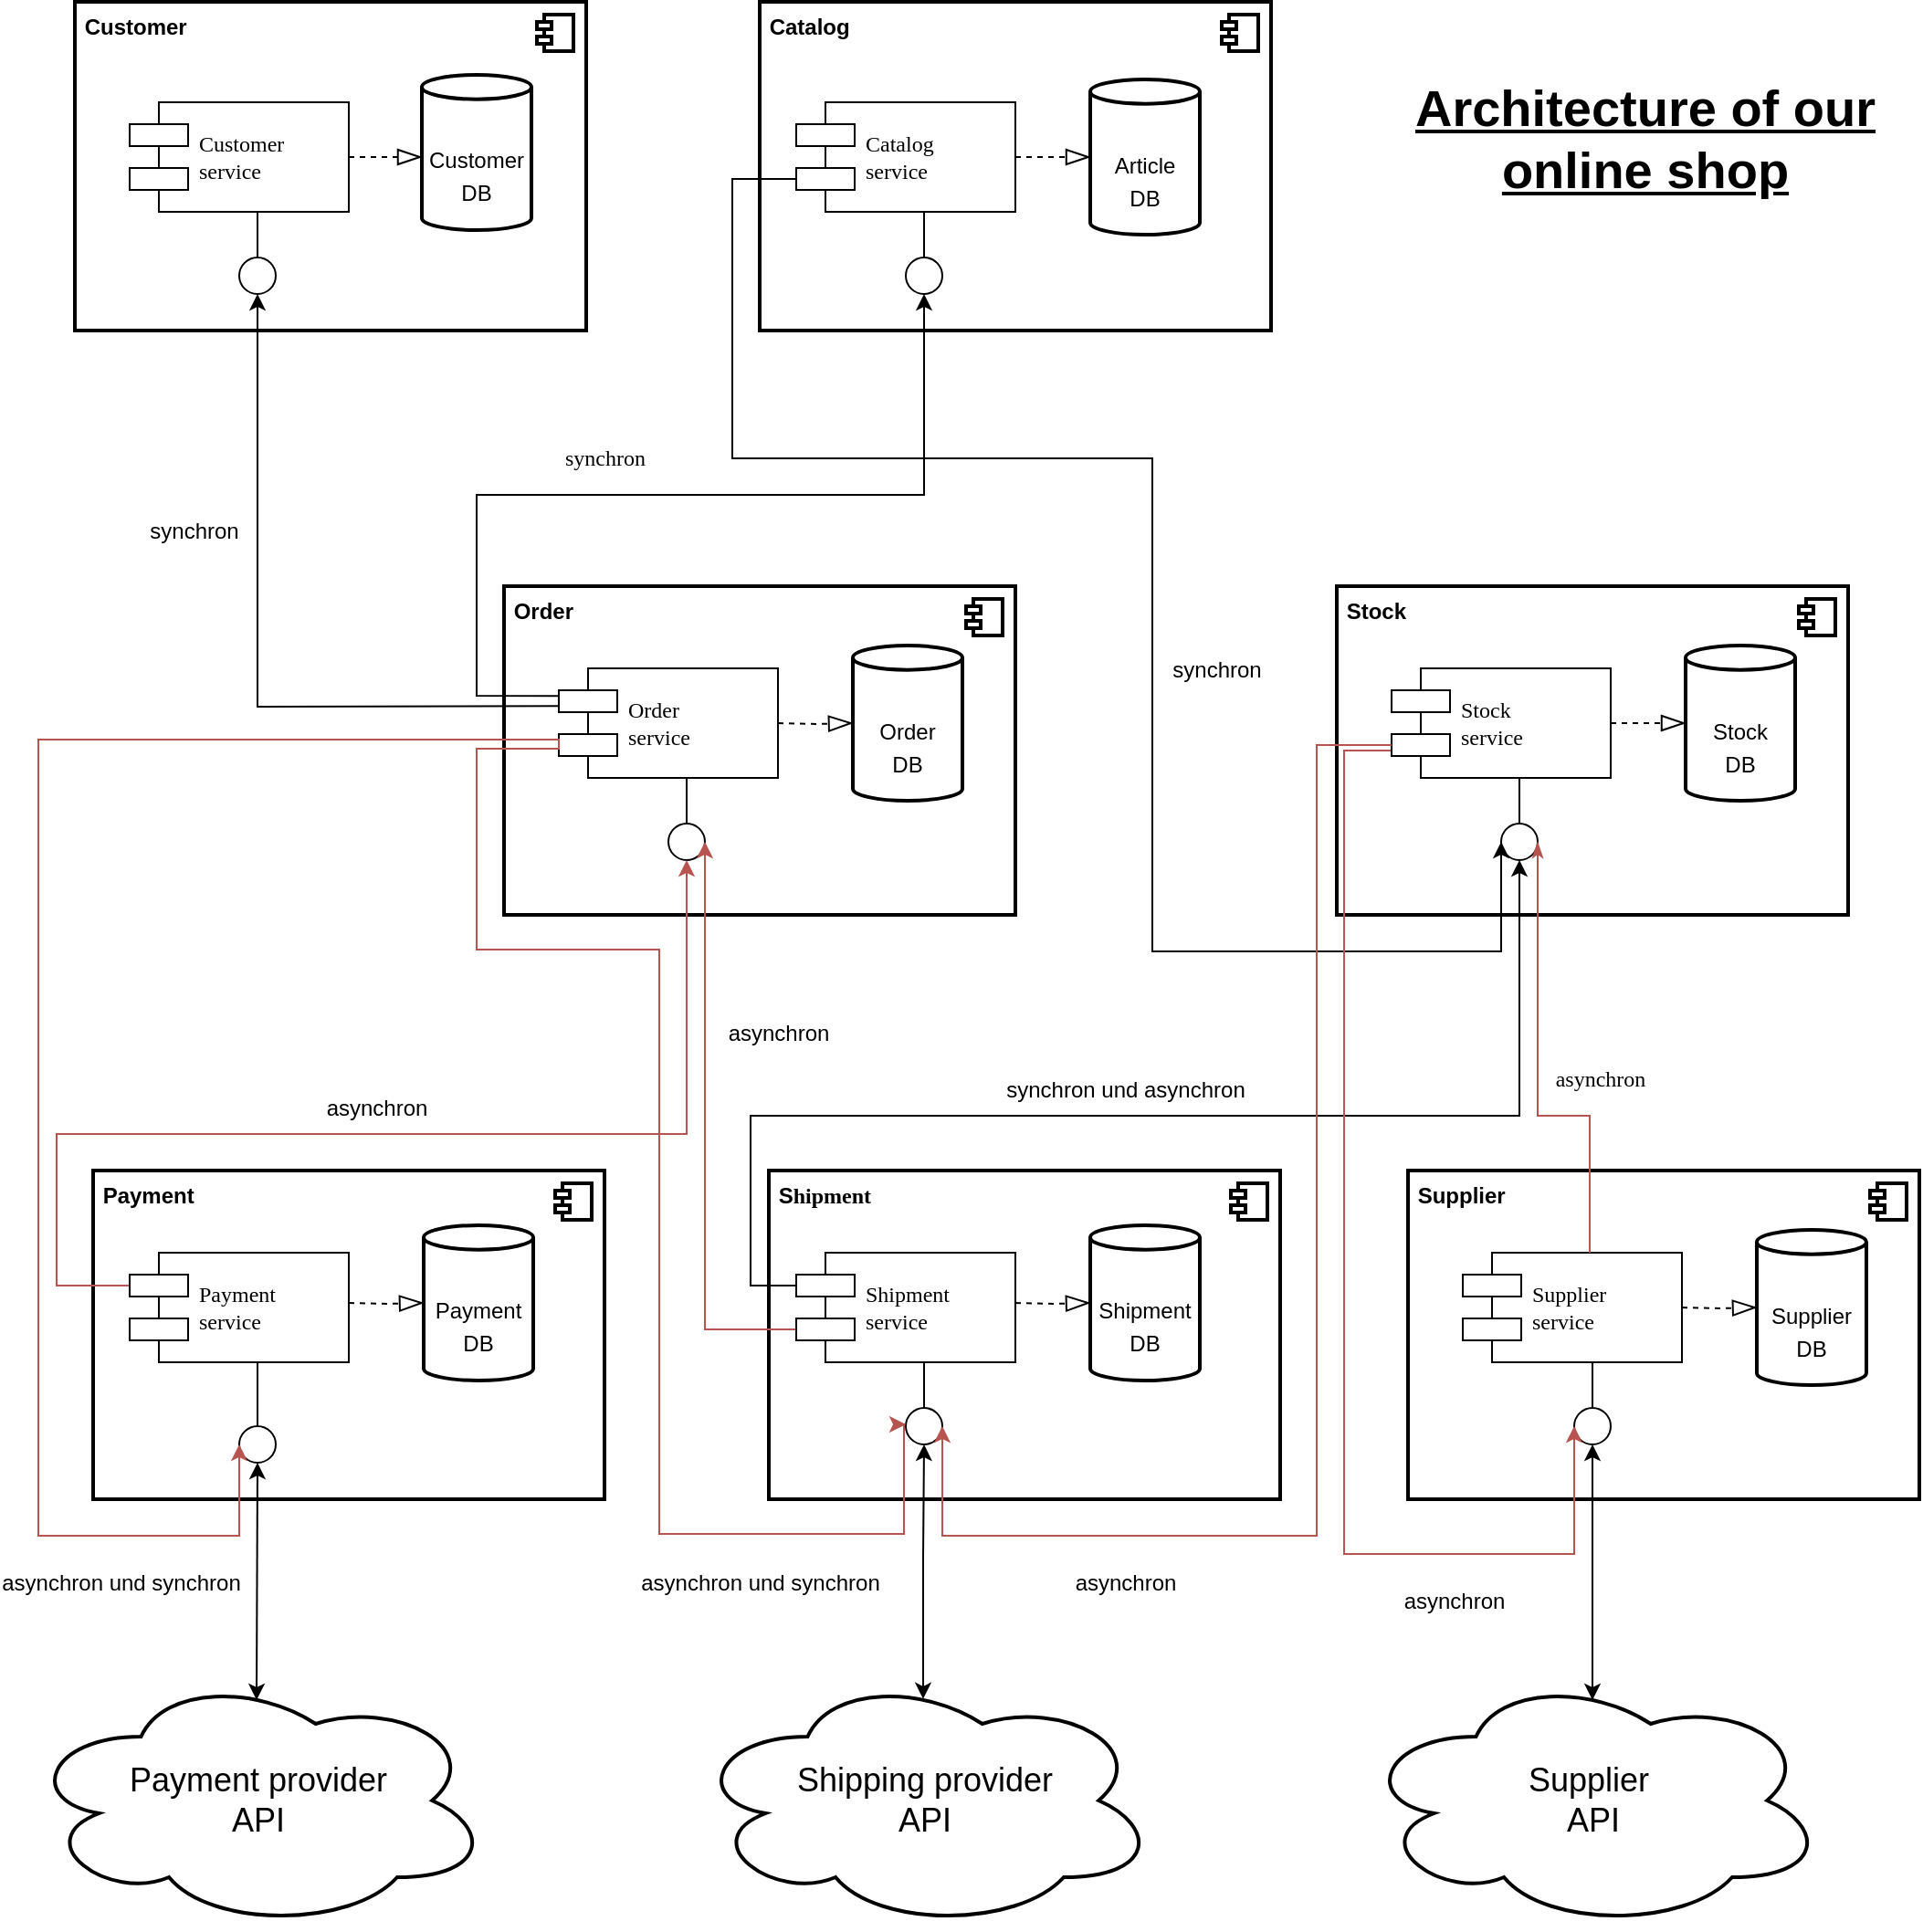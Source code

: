 <mxfile version="16.4.5" type="device"><diagram name="Page-1" id="5f0bae14-7c28-e335-631c-24af17079c00"><mxGraphModel dx="1778" dy="940" grid="1" gridSize="10" guides="1" tooltips="1" connect="1" arrows="1" fold="1" page="1" pageScale="1" pageWidth="1100" pageHeight="850" background="#ffffff" math="0" shadow="0"><root><mxCell id="0"/><mxCell id="1" parent="0"/><mxCell id="HoG-8Fl-7E75nlU3Kctn-53" value="&lt;b&gt;&amp;nbsp;Payment&lt;br&gt;&lt;/b&gt;" style="html=1;dropTarget=0;fontColor=default;strokeWidth=2;horizontal=1;verticalAlign=top;align=left;" parent="1" vertex="1"><mxGeometry x="65" y="700" width="280" height="180" as="geometry"/></mxCell><mxCell id="HoG-8Fl-7E75nlU3Kctn-54" value="" style="shape=module;jettyWidth=8;jettyHeight=4;fontColor=default;strokeWidth=2;" parent="HoG-8Fl-7E75nlU3Kctn-53" vertex="1"><mxGeometry x="1" width="20" height="20" relative="1" as="geometry"><mxPoint x="-27" y="7" as="offset"/></mxGeometry></mxCell><mxCell id="HoG-8Fl-7E75nlU3Kctn-47" value="&lt;b&gt;&amp;nbsp;S&lt;span style=&quot;font-family: &amp;#34;verdana&amp;#34;&quot;&gt;hipment&lt;/span&gt;&lt;br&gt;&lt;/b&gt;" style="html=1;dropTarget=0;fontColor=default;strokeWidth=2;horizontal=1;verticalAlign=top;align=left;" parent="1" vertex="1"><mxGeometry x="435" y="700" width="280" height="180" as="geometry"/></mxCell><mxCell id="HoG-8Fl-7E75nlU3Kctn-48" value="" style="shape=module;jettyWidth=8;jettyHeight=4;fontColor=default;strokeWidth=2;" parent="HoG-8Fl-7E75nlU3Kctn-47" vertex="1"><mxGeometry x="1" width="20" height="20" relative="1" as="geometry"><mxPoint x="-27" y="7" as="offset"/></mxGeometry></mxCell><mxCell id="HoG-8Fl-7E75nlU3Kctn-41" value="&lt;b&gt;&amp;nbsp;Supplier&lt;br&gt;&lt;/b&gt;" style="html=1;dropTarget=0;fontColor=default;strokeWidth=2;horizontal=1;verticalAlign=top;align=left;" parent="1" vertex="1"><mxGeometry x="785" y="700" width="280" height="180" as="geometry"/></mxCell><mxCell id="HoG-8Fl-7E75nlU3Kctn-42" value="" style="shape=module;jettyWidth=8;jettyHeight=4;fontColor=default;strokeWidth=2;" parent="HoG-8Fl-7E75nlU3Kctn-41" vertex="1"><mxGeometry x="1" width="20" height="20" relative="1" as="geometry"><mxPoint x="-27" y="7" as="offset"/></mxGeometry></mxCell><mxCell id="HoG-8Fl-7E75nlU3Kctn-37" value="&lt;b&gt;&amp;nbsp;Order&lt;br&gt;&lt;/b&gt;" style="html=1;dropTarget=0;fontColor=default;strokeWidth=2;horizontal=1;verticalAlign=top;align=left;" parent="1" vertex="1"><mxGeometry x="290" y="380" width="280" height="180" as="geometry"/></mxCell><mxCell id="HoG-8Fl-7E75nlU3Kctn-38" value="" style="shape=module;jettyWidth=8;jettyHeight=4;fontColor=default;strokeWidth=2;" parent="HoG-8Fl-7E75nlU3Kctn-37" vertex="1"><mxGeometry x="1" width="20" height="20" relative="1" as="geometry"><mxPoint x="-27" y="7" as="offset"/></mxGeometry></mxCell><mxCell id="HoG-8Fl-7E75nlU3Kctn-29" value="&lt;b&gt;&amp;nbsp;Stock&lt;br&gt;&lt;br&gt;&lt;/b&gt;" style="html=1;dropTarget=0;fontColor=default;strokeWidth=2;horizontal=1;verticalAlign=top;align=left;" parent="1" vertex="1"><mxGeometry x="746" y="380" width="280" height="180" as="geometry"/></mxCell><mxCell id="HoG-8Fl-7E75nlU3Kctn-30" value="" style="shape=module;jettyWidth=8;jettyHeight=4;fontColor=default;strokeWidth=2;" parent="HoG-8Fl-7E75nlU3Kctn-29" vertex="1"><mxGeometry x="1" width="20" height="20" relative="1" as="geometry"><mxPoint x="-27" y="7" as="offset"/></mxGeometry></mxCell><mxCell id="HoG-8Fl-7E75nlU3Kctn-25" value="&lt;b&gt;&amp;nbsp;Catalog&lt;br&gt;&lt;br&gt;&lt;/b&gt;" style="html=1;dropTarget=0;fontColor=default;strokeWidth=2;horizontal=1;verticalAlign=top;align=left;" parent="1" vertex="1"><mxGeometry x="430" y="60" width="280" height="180" as="geometry"/></mxCell><mxCell id="HoG-8Fl-7E75nlU3Kctn-26" value="" style="shape=module;jettyWidth=8;jettyHeight=4;fontColor=default;strokeWidth=2;" parent="HoG-8Fl-7E75nlU3Kctn-25" vertex="1"><mxGeometry x="1" width="20" height="20" relative="1" as="geometry"><mxPoint x="-27" y="7" as="offset"/></mxGeometry></mxCell><mxCell id="HoG-8Fl-7E75nlU3Kctn-21" value="&lt;b&gt;&amp;nbsp;Customer&lt;/b&gt;" style="html=1;dropTarget=0;fontColor=default;strokeWidth=2;horizontal=1;verticalAlign=top;align=left;" parent="1" vertex="1"><mxGeometry x="55" y="60" width="280" height="180" as="geometry"/></mxCell><mxCell id="HoG-8Fl-7E75nlU3Kctn-22" value="" style="shape=module;jettyWidth=8;jettyHeight=4;fontColor=default;strokeWidth=2;" parent="HoG-8Fl-7E75nlU3Kctn-21" vertex="1"><mxGeometry x="1" width="20" height="20" relative="1" as="geometry"><mxPoint x="-27" y="7" as="offset"/></mxGeometry></mxCell><mxCell id="T5re0S3sFqO6SReQ4A6r-1" value="&lt;b&gt;Architecture of our online shop&lt;/b&gt;" style="text;html=1;strokeColor=none;fillColor=none;align=center;verticalAlign=middle;whiteSpace=wrap;strokeWidth=6;fontSize=28;rounded=0;labelBackgroundColor=none;labelBorderColor=none;fontStyle=4" parent="1" vertex="1"><mxGeometry x="785" y="115" width="260" height="40" as="geometry"/></mxCell><mxCell id="T5re0S3sFqO6SReQ4A6r-3" value="Customer&lt;br&gt;service" style="shape=component;align=left;spacingLeft=36;shadow=0;comic=0;labelBackgroundColor=none;strokeWidth=1;fontFamily=Verdana;fontSize=12;html=1;rounded=0;" parent="1" vertex="1"><mxGeometry x="85" y="115" width="120" height="60" as="geometry"/></mxCell><mxCell id="T5re0S3sFqO6SReQ4A6r-5" value="" style="ellipse;whiteSpace=wrap;html=1;shadow=0;comic=0;labelBackgroundColor=none;strokeWidth=1;fontFamily=Verdana;fontSize=12;align=center;rounded=0;" parent="1" vertex="1"><mxGeometry x="145" y="200" width="20" height="20" as="geometry"/></mxCell><mxCell id="T5re0S3sFqO6SReQ4A6r-6" style="edgeStyle=elbowEdgeStyle;html=1;labelBackgroundColor=none;startArrow=none;startFill=0;startSize=8;endArrow=none;endFill=0;endSize=16;fontFamily=Verdana;fontSize=12;rounded=0;" parent="1" source="T5re0S3sFqO6SReQ4A6r-5" target="T5re0S3sFqO6SReQ4A6r-3" edge="1"><mxGeometry relative="1" as="geometry"/></mxCell><mxCell id="T5re0S3sFqO6SReQ4A6r-7" style="edgeStyle=orthogonalEdgeStyle;html=1;dashed=1;labelBackgroundColor=none;startArrow=none;startFill=0;startSize=8;endArrow=blockThin;endFill=0;endSize=11;fontFamily=Verdana;fontSize=12;rounded=0;strokeWidth=1;" parent="1" source="T5re0S3sFqO6SReQ4A6r-3" edge="1"><mxGeometry relative="1" as="geometry"><mxPoint x="245" y="145" as="targetPoint"/></mxGeometry></mxCell><mxCell id="T5re0S3sFqO6SReQ4A6r-8" value="&lt;div&gt;&lt;div&gt;&lt;span style=&quot;font-size: 12px&quot;&gt;Customer&lt;/span&gt;&lt;br&gt;&lt;/div&gt;&lt;span style=&quot;font-size: 12px&quot;&gt;&lt;div&gt;&lt;span&gt;DB&lt;/span&gt;&lt;/div&gt;&lt;/span&gt;&lt;/div&gt;" style="shape=cylinder3;whiteSpace=wrap;html=1;boundedLbl=1;backgroundOutline=1;size=6.667;strokeWidth=2;fontSize=28;rounded=0;align=center;verticalAlign=middle;labelPosition=center;verticalLabelPosition=middle;fontColor=default;horizontal=1;" parent="1" vertex="1"><mxGeometry x="245" y="100" width="60" height="85" as="geometry"/></mxCell><mxCell id="T5re0S3sFqO6SReQ4A6r-10" value="Catalog&lt;br&gt;service" style="shape=component;align=left;spacingLeft=36;shadow=0;comic=0;labelBackgroundColor=none;strokeWidth=1;fontFamily=Verdana;fontSize=12;html=1;rounded=0;" parent="1" vertex="1"><mxGeometry x="450" y="115" width="120" height="60" as="geometry"/></mxCell><mxCell id="T5re0S3sFqO6SReQ4A6r-11" value="" style="ellipse;whiteSpace=wrap;html=1;shadow=0;comic=0;labelBackgroundColor=none;strokeWidth=1;fontFamily=Verdana;fontSize=12;align=center;rounded=0;" parent="1" vertex="1"><mxGeometry x="510" y="200" width="20" height="20" as="geometry"/></mxCell><mxCell id="T5re0S3sFqO6SReQ4A6r-12" style="edgeStyle=elbowEdgeStyle;html=1;labelBackgroundColor=none;startArrow=none;startFill=0;startSize=8;endArrow=none;endFill=0;endSize=16;fontFamily=Verdana;fontSize=12;rounded=0;" parent="1" source="T5re0S3sFqO6SReQ4A6r-11" target="T5re0S3sFqO6SReQ4A6r-10" edge="1"><mxGeometry relative="1" as="geometry"/></mxCell><mxCell id="T5re0S3sFqO6SReQ4A6r-16" value="Stock &lt;br&gt;service" style="shape=component;align=left;spacingLeft=36;shadow=0;comic=0;labelBackgroundColor=none;strokeWidth=1;fontFamily=Verdana;fontSize=12;html=1;rounded=0;" parent="1" vertex="1"><mxGeometry x="776" y="425" width="120" height="60" as="geometry"/></mxCell><mxCell id="T5re0S3sFqO6SReQ4A6r-17" value="" style="ellipse;whiteSpace=wrap;html=1;shadow=0;comic=0;labelBackgroundColor=none;strokeWidth=1;fontFamily=Verdana;fontSize=12;align=center;rounded=0;" parent="1" vertex="1"><mxGeometry x="836" y="510" width="20" height="20" as="geometry"/></mxCell><mxCell id="T5re0S3sFqO6SReQ4A6r-18" style="edgeStyle=elbowEdgeStyle;html=1;labelBackgroundColor=none;startArrow=none;startFill=0;startSize=8;endArrow=none;endFill=0;endSize=16;fontFamily=Verdana;fontSize=12;rounded=0;" parent="1" source="T5re0S3sFqO6SReQ4A6r-17" target="T5re0S3sFqO6SReQ4A6r-16" edge="1"><mxGeometry relative="1" as="geometry"/></mxCell><mxCell id="T5re0S3sFqO6SReQ4A6r-22" value="Order&lt;br&gt;service" style="shape=component;align=left;spacingLeft=36;shadow=0;comic=0;labelBackgroundColor=none;strokeWidth=1;fontFamily=Verdana;fontSize=12;html=1;rounded=0;" parent="1" vertex="1"><mxGeometry x="320" y="425" width="120" height="60" as="geometry"/></mxCell><mxCell id="T5re0S3sFqO6SReQ4A6r-23" value="" style="ellipse;whiteSpace=wrap;html=1;shadow=0;comic=0;labelBackgroundColor=none;strokeWidth=1;fontFamily=Verdana;fontSize=12;align=center;rounded=0;" parent="1" vertex="1"><mxGeometry x="380" y="510" width="20" height="20" as="geometry"/></mxCell><mxCell id="T5re0S3sFqO6SReQ4A6r-24" style="edgeStyle=elbowEdgeStyle;html=1;labelBackgroundColor=none;startArrow=none;startFill=0;startSize=8;endArrow=none;endFill=0;endSize=16;fontFamily=Verdana;fontSize=12;rounded=0;" parent="1" source="T5re0S3sFqO6SReQ4A6r-23" target="T5re0S3sFqO6SReQ4A6r-22" edge="1"><mxGeometry relative="1" as="geometry"/></mxCell><mxCell id="T5re0S3sFqO6SReQ4A6r-61" value="&lt;font style=&quot;font-size: 12px&quot;&gt;asynchron&lt;/font&gt;" style="edgeStyle=orthogonalEdgeStyle;orthogonalLoop=1;jettySize=auto;html=1;exitX=0;exitY=0.3;exitDx=0;exitDy=0;entryX=0.5;entryY=1;entryDx=0;entryDy=0;fontSize=28;rounded=0;fillColor=#f8cecc;strokeColor=#b85450;" parent="1" source="T5re0S3sFqO6SReQ4A6r-34" target="T5re0S3sFqO6SReQ4A6r-23" edge="1"><mxGeometry x="-0.036" y="20" relative="1" as="geometry"><mxPoint as="offset"/><Array as="points"><mxPoint x="45" y="763"/><mxPoint x="45" y="680"/><mxPoint x="390" y="680"/></Array></mxGeometry></mxCell><mxCell id="T5re0S3sFqO6SReQ4A6r-34" value="Payment&lt;br&gt;service" style="shape=component;align=left;spacingLeft=36;shadow=0;comic=0;labelBackgroundColor=none;strokeWidth=1;fontFamily=Verdana;fontSize=12;html=1;rounded=0;" parent="1" vertex="1"><mxGeometry x="85" y="745" width="120" height="60" as="geometry"/></mxCell><mxCell id="T5re0S3sFqO6SReQ4A6r-35" value="" style="ellipse;whiteSpace=wrap;html=1;shadow=0;comic=0;labelBackgroundColor=none;strokeWidth=1;fontFamily=Verdana;fontSize=12;align=center;rounded=0;" parent="1" vertex="1"><mxGeometry x="145" y="840" width="20" height="20" as="geometry"/></mxCell><mxCell id="T5re0S3sFqO6SReQ4A6r-36" style="edgeStyle=elbowEdgeStyle;html=1;labelBackgroundColor=none;startArrow=none;startFill=0;startSize=8;endArrow=none;endFill=0;endSize=16;fontFamily=Verdana;fontSize=12;rounded=0;" parent="1" source="T5re0S3sFqO6SReQ4A6r-35" target="T5re0S3sFqO6SReQ4A6r-34" edge="1"><mxGeometry relative="1" as="geometry"/></mxCell><mxCell id="T5re0S3sFqO6SReQ4A6r-63" value="&lt;font style=&quot;font-size: 12px&quot;&gt;asynchron&lt;/font&gt;" style="edgeStyle=orthogonalEdgeStyle;orthogonalLoop=1;jettySize=auto;html=1;exitX=0;exitY=0.7;exitDx=0;exitDy=0;fontSize=28;rounded=0;entryX=1;entryY=0.5;entryDx=0;entryDy=0;fillColor=#f8cecc;strokeColor=#b85450;" parent="1" source="T5re0S3sFqO6SReQ4A6r-40" target="T5re0S3sFqO6SReQ4A6r-23" edge="1"><mxGeometry x="0.369" y="-40" relative="1" as="geometry"><mxPoint x="295" y="530" as="targetPoint"/><Array as="points"><mxPoint x="400" y="787"/></Array><mxPoint y="-1" as="offset"/></mxGeometry></mxCell><mxCell id="T5re0S3sFqO6SReQ4A6r-68" value="&lt;font style=&quot;font-size: 12px&quot;&gt;synchron und asynchron&lt;br&gt;&lt;/font&gt;" style="edgeStyle=orthogonalEdgeStyle;orthogonalLoop=1;jettySize=auto;html=1;exitX=0;exitY=0.3;exitDx=0;exitDy=0;entryX=0.5;entryY=1;entryDx=0;entryDy=0;fontSize=28;rounded=0;" parent="1" source="T5re0S3sFqO6SReQ4A6r-40" target="T5re0S3sFqO6SReQ4A6r-17" edge="1"><mxGeometry x="-0.049" y="20" relative="1" as="geometry"><Array as="points"><mxPoint x="425" y="763"/><mxPoint x="425" y="670"/><mxPoint x="846" y="670"/></Array><mxPoint as="offset"/></mxGeometry></mxCell><mxCell id="T5re0S3sFqO6SReQ4A6r-40" value="Shipment&lt;br&gt;service" style="shape=component;align=left;spacingLeft=36;shadow=0;comic=0;labelBackgroundColor=none;strokeWidth=1;fontFamily=Verdana;fontSize=12;html=1;rounded=0;" parent="1" vertex="1"><mxGeometry x="450" y="745" width="120" height="60" as="geometry"/></mxCell><mxCell id="T5re0S3sFqO6SReQ4A6r-41" value="" style="ellipse;whiteSpace=wrap;html=1;shadow=0;comic=0;labelBackgroundColor=none;strokeWidth=1;fontFamily=Verdana;fontSize=12;align=center;rounded=0;" parent="1" vertex="1"><mxGeometry x="510" y="830" width="20" height="20" as="geometry"/></mxCell><mxCell id="T5re0S3sFqO6SReQ4A6r-42" style="edgeStyle=elbowEdgeStyle;html=1;labelBackgroundColor=none;startArrow=none;startFill=0;startSize=8;endArrow=none;endFill=0;endSize=16;fontFamily=Verdana;fontSize=12;rounded=0;" parent="1" source="T5re0S3sFqO6SReQ4A6r-41" target="T5re0S3sFqO6SReQ4A6r-40" edge="1"><mxGeometry relative="1" as="geometry"/></mxCell><mxCell id="T5re0S3sFqO6SReQ4A6r-46" value="Supplier&lt;br&gt;service" style="shape=component;align=left;spacingLeft=36;shadow=0;comic=0;labelBackgroundColor=none;strokeWidth=1;fontFamily=Verdana;fontSize=12;html=1;rounded=0;" parent="1" vertex="1"><mxGeometry x="815" y="745" width="120" height="60" as="geometry"/></mxCell><mxCell id="T5re0S3sFqO6SReQ4A6r-47" value="" style="ellipse;whiteSpace=wrap;html=1;shadow=0;comic=0;labelBackgroundColor=none;strokeWidth=1;fontFamily=Verdana;fontSize=12;align=center;rounded=0;" parent="1" vertex="1"><mxGeometry x="876" y="830" width="20" height="20" as="geometry"/></mxCell><mxCell id="T5re0S3sFqO6SReQ4A6r-48" style="edgeStyle=elbowEdgeStyle;html=1;labelBackgroundColor=none;startArrow=none;startFill=0;startSize=8;endArrow=none;endFill=0;endSize=16;fontFamily=Verdana;fontSize=12;rounded=0;" parent="1" source="T5re0S3sFqO6SReQ4A6r-47" target="T5re0S3sFqO6SReQ4A6r-46" edge="1"><mxGeometry relative="1" as="geometry"/></mxCell><mxCell id="T5re0S3sFqO6SReQ4A6r-53" value="asynchron" style="edgeStyle=orthogonalEdgeStyle;html=1;labelBackgroundColor=none;startArrow=none;startFill=0;startSize=6;endArrow=classicThin;endFill=1;endSize=6;fontFamily=Verdana;fontSize=12;rounded=0;entryX=1;entryY=0.5;entryDx=0;entryDy=0;strokeWidth=1;fillColor=#f8cecc;strokeColor=#b85450;" parent="1" target="T5re0S3sFqO6SReQ4A6r-17" edge="1"><mxGeometry x="-0.408" y="-21" relative="1" as="geometry"><mxPoint x="884.5" y="745" as="sourcePoint"/><mxPoint x="885" y="230" as="targetPoint"/><Array as="points"><mxPoint x="885" y="670"/><mxPoint x="856" y="670"/></Array><mxPoint x="5" y="1" as="offset"/></mxGeometry></mxCell><mxCell id="T5re0S3sFqO6SReQ4A6r-55" value="&lt;span style=&quot;font-family: &amp;#34;helvetica&amp;#34;&quot;&gt;&lt;font style=&quot;font-size: 12px&quot;&gt;synchron&lt;/font&gt;&lt;/span&gt;" style="html=1;labelBackgroundColor=none;startArrow=none;startFill=0;startSize=6;endArrow=classic;endFill=1;endSize=6;fontFamily=Verdana;fontSize=12;entryX=0.5;entryY=1;entryDx=0;entryDy=0;rounded=0;strokeColor=#000000;strokeWidth=1;exitX=0.001;exitY=0.343;exitDx=0;exitDy=0;exitPerimeter=0;" parent="1" source="T5re0S3sFqO6SReQ4A6r-22" target="T5re0S3sFqO6SReQ4A6r-5" edge="1"><mxGeometry x="0.335" y="35" relative="1" as="geometry"><mxPoint x="320" y="450" as="sourcePoint"/><mxPoint x="152.5" y="230" as="targetPoint"/><Array as="points"><mxPoint x="155" y="446"/></Array><mxPoint as="offset"/></mxGeometry></mxCell><mxCell id="T5re0S3sFqO6SReQ4A6r-57" value="synchron" style="edgeStyle=none;html=1;labelBackgroundColor=none;startArrow=none;startFill=0;startSize=8;endArrow=classic;endFill=1;endSize=6;fontFamily=Verdana;fontSize=12;entryX=0.5;entryY=1;entryDx=0;entryDy=0;rounded=0;exitX=0;exitY=0.252;exitDx=0;exitDy=0;exitPerimeter=0;" parent="1" source="T5re0S3sFqO6SReQ4A6r-22" target="T5re0S3sFqO6SReQ4A6r-11" edge="1"><mxGeometry x="-0.118" y="20" relative="1" as="geometry"><mxPoint x="887.46" y="789.98" as="sourcePoint"/><mxPoint x="522.5" y="270" as="targetPoint"/><Array as="points"><mxPoint x="275" y="440"/><mxPoint x="275" y="330"/><mxPoint x="345" y="330"/><mxPoint x="520" y="330"/></Array><mxPoint as="offset"/></mxGeometry></mxCell><mxCell id="T5re0S3sFqO6SReQ4A6r-59" value="&lt;font style=&quot;font-size: 12px&quot;&gt;asynchron und synchron&lt;/font&gt;" style="edgeStyle=orthogonalEdgeStyle;orthogonalLoop=1;jettySize=auto;html=1;entryX=0;entryY=0.5;entryDx=0;entryDy=0;fontSize=28;rounded=0;exitX=0;exitY=0.7;exitDx=0;exitDy=0;fillColor=#f8cecc;strokeColor=#b85450;" parent="1" source="T5re0S3sFqO6SReQ4A6r-22" target="T5re0S3sFqO6SReQ4A6r-35" edge="1"><mxGeometry x="0.74" y="-20" relative="1" as="geometry"><Array as="points"><mxPoint x="320" y="464"/><mxPoint x="35" y="464"/><mxPoint x="35" y="900"/><mxPoint x="145" y="900"/></Array><mxPoint as="offset"/><mxPoint x="335" y="425" as="sourcePoint"/></mxGeometry></mxCell><mxCell id="T5re0S3sFqO6SReQ4A6r-62" value="&lt;span style=&quot;color: rgb(0 , 0 , 0) ; font-family: &amp;#34;helvetica&amp;#34; ; font-size: 12px ; font-style: normal ; font-weight: 400 ; letter-spacing: normal ; text-align: center ; text-indent: 0px ; text-transform: none ; word-spacing: 0px ; background-color: rgb(255 , 255 , 255) ; display: inline ; float: none&quot;&gt;asynchron und synchron&lt;/span&gt;" style="edgeStyle=orthogonalEdgeStyle;orthogonalLoop=1;jettySize=auto;html=1;entryX=0;entryY=0.5;entryDx=0;entryDy=0;fontSize=28;rounded=0;exitX=0;exitY=0.7;exitDx=0;exitDy=0;fillColor=#f8cecc;strokeColor=#b85450;" parent="1" edge="1"><mxGeometry x="0.638" y="-21" relative="1" as="geometry"><Array as="points"><mxPoint x="320" y="469"/><mxPoint x="275" y="469"/><mxPoint x="275" y="579"/><mxPoint x="375" y="579"/><mxPoint x="375" y="899"/><mxPoint x="509" y="899"/><mxPoint x="509" y="839"/></Array><mxPoint as="offset"/><mxPoint x="320" y="466" as="sourcePoint"/><mxPoint x="510.0" y="839" as="targetPoint"/></mxGeometry></mxCell><mxCell id="T5re0S3sFqO6SReQ4A6r-66" value="&lt;font style=&quot;font-size: 12px&quot;&gt;synchron&lt;/font&gt;" style="edgeStyle=orthogonalEdgeStyle;orthogonalLoop=1;jettySize=auto;html=1;exitX=0;exitY=0.7;exitDx=0;exitDy=0;entryX=0;entryY=0.5;entryDx=0;entryDy=0;fontSize=28;rounded=0;fillColor=#f8cecc;strokeColor=#000000;labelBackgroundColor=none;" parent="1" source="T5re0S3sFqO6SReQ4A6r-10" target="T5re0S3sFqO6SReQ4A6r-17" edge="1"><mxGeometry x="0.124" y="35" relative="1" as="geometry"><Array as="points"><mxPoint x="415" y="157"/><mxPoint x="415" y="310"/><mxPoint x="645" y="310"/><mxPoint x="645" y="580"/><mxPoint x="836" y="580"/></Array><mxPoint as="offset"/></mxGeometry></mxCell><mxCell id="T5re0S3sFqO6SReQ4A6r-67" value="&lt;font style=&quot;font-size: 12px&quot;&gt;asynchron&lt;/font&gt;" style="edgeStyle=orthogonalEdgeStyle;orthogonalLoop=1;jettySize=auto;html=1;entryX=1;entryY=0.5;entryDx=0;entryDy=0;fontSize=28;rounded=0;startArrow=none;exitX=0;exitY=0.7;exitDx=0;exitDy=0;fillColor=#f8cecc;strokeColor=#b85450;" parent="1" source="T5re0S3sFqO6SReQ4A6r-16" target="T5re0S3sFqO6SReQ4A6r-41" edge="1"><mxGeometry x="0.567" y="20" relative="1" as="geometry"><Array as="points"><mxPoint x="735" y="467"/><mxPoint x="735" y="900"/><mxPoint x="530" y="900"/></Array><mxPoint as="offset"/><mxPoint x="520" y="630" as="sourcePoint"/></mxGeometry></mxCell><mxCell id="T5re0S3sFqO6SReQ4A6r-72" style="edgeStyle=orthogonalEdgeStyle;orthogonalLoop=1;jettySize=auto;html=1;exitX=0.5;exitY=0;exitDx=0;exitDy=0;startArrow=classic;startFill=1;endArrow=classic;endFill=1;fontSize=28;entryX=0.5;entryY=1;entryDx=0;entryDy=0;rounded=0;" parent="1" target="T5re0S3sFqO6SReQ4A6r-35" edge="1"><mxGeometry relative="1" as="geometry"><mxPoint x="150" y="860" as="targetPoint"/><mxPoint x="154.5" y="990" as="sourcePoint"/></mxGeometry></mxCell><mxCell id="T5re0S3sFqO6SReQ4A6r-74" style="edgeStyle=orthogonalEdgeStyle;orthogonalLoop=1;jettySize=auto;html=1;entryX=0.5;entryY=1;entryDx=0;entryDy=0;startArrow=classic;startFill=1;endArrow=classic;endFill=1;fontSize=28;rounded=0;exitX=0.498;exitY=0.103;exitDx=0;exitDy=0;exitPerimeter=0;" parent="1" source="HoG-8Fl-7E75nlU3Kctn-60" target="T5re0S3sFqO6SReQ4A6r-41" edge="1"><mxGeometry relative="1" as="geometry"><Array as="points"/><mxPoint x="519.5" y="990" as="sourcePoint"/></mxGeometry></mxCell><mxCell id="T5re0S3sFqO6SReQ4A6r-76" style="edgeStyle=orthogonalEdgeStyle;orthogonalLoop=1;jettySize=auto;html=1;exitX=0.5;exitY=0.107;exitDx=0;exitDy=0;entryX=0.5;entryY=1;entryDx=0;entryDy=0;startArrow=classic;startFill=1;endArrow=classic;endFill=1;fontSize=28;rounded=0;exitPerimeter=0;" parent="1" source="HoG-8Fl-7E75nlU3Kctn-62" target="T5re0S3sFqO6SReQ4A6r-47" edge="1"><mxGeometry relative="1" as="geometry"><mxPoint x="885.5" y="980" as="sourcePoint"/></mxGeometry></mxCell><mxCell id="HoG-8Fl-7E75nlU3Kctn-27" value="&lt;div&gt;&lt;div&gt;&lt;span style=&quot;font-size: 12px&quot;&gt;Article&lt;/span&gt;&lt;br&gt;&lt;/div&gt;&lt;span style=&quot;font-size: 12px&quot;&gt;&lt;div&gt;&lt;span&gt;DB&lt;/span&gt;&lt;/div&gt;&lt;/span&gt;&lt;/div&gt;" style="shape=cylinder3;whiteSpace=wrap;html=1;boundedLbl=1;backgroundOutline=1;size=6.667;strokeWidth=2;fontSize=28;rounded=0;align=center;verticalAlign=middle;labelPosition=center;verticalLabelPosition=middle;fontColor=default;horizontal=1;" parent="1" vertex="1"><mxGeometry x="611" y="102.5" width="60" height="85" as="geometry"/></mxCell><mxCell id="HoG-8Fl-7E75nlU3Kctn-28" style="edgeStyle=orthogonalEdgeStyle;html=1;dashed=1;labelBackgroundColor=none;startArrow=none;startFill=0;startSize=8;endArrow=blockThin;endFill=0;endSize=11;fontFamily=Verdana;fontSize=12;rounded=0;strokeWidth=1;entryX=0;entryY=0.5;entryDx=0;entryDy=0;entryPerimeter=0;exitX=1;exitY=0.5;exitDx=0;exitDy=0;" parent="1" source="T5re0S3sFqO6SReQ4A6r-10" target="HoG-8Fl-7E75nlU3Kctn-27" edge="1"><mxGeometry relative="1" as="geometry"><mxPoint x="390" y="155" as="targetPoint"/><mxPoint x="575" y="145" as="sourcePoint"/></mxGeometry></mxCell><mxCell id="HoG-8Fl-7E75nlU3Kctn-32" value="&lt;div&gt;&lt;div&gt;&lt;span style=&quot;font-size: 12px&quot;&gt;Stock&lt;/span&gt;&lt;/div&gt;&lt;span style=&quot;font-size: 12px&quot;&gt;&lt;div&gt;&lt;span&gt;DB&lt;/span&gt;&lt;/div&gt;&lt;/span&gt;&lt;/div&gt;" style="shape=cylinder3;whiteSpace=wrap;html=1;boundedLbl=1;backgroundOutline=1;size=6.667;strokeWidth=2;fontSize=28;rounded=0;align=center;verticalAlign=middle;labelPosition=center;verticalLabelPosition=middle;fontColor=default;horizontal=1;" parent="1" vertex="1"><mxGeometry x="937" y="412.5" width="60" height="85" as="geometry"/></mxCell><mxCell id="HoG-8Fl-7E75nlU3Kctn-33" style="edgeStyle=orthogonalEdgeStyle;html=1;dashed=1;labelBackgroundColor=none;startArrow=none;startFill=0;startSize=8;endArrow=blockThin;endFill=0;endSize=11;fontFamily=Verdana;fontSize=12;rounded=0;strokeWidth=1;entryX=0;entryY=0.5;entryDx=0;entryDy=0;entryPerimeter=0;exitX=1;exitY=0.5;exitDx=0;exitDy=0;" parent="1" source="T5re0S3sFqO6SReQ4A6r-16" target="HoG-8Fl-7E75nlU3Kctn-32" edge="1"><mxGeometry relative="1" as="geometry"><mxPoint x="716" y="465" as="targetPoint"/><mxPoint x="906" y="250" as="sourcePoint"/></mxGeometry></mxCell><mxCell id="HoG-8Fl-7E75nlU3Kctn-39" value="&lt;div&gt;&lt;span style=&quot;font-size: 12px&quot;&gt;Order&lt;/span&gt;&lt;/div&gt;&lt;span style=&quot;font-size: 12px&quot;&gt;&lt;div&gt;&lt;span&gt;DB&lt;/span&gt;&lt;/div&gt;&lt;/span&gt;" style="shape=cylinder3;whiteSpace=wrap;html=1;boundedLbl=1;backgroundOutline=1;size=6.667;strokeWidth=2;fontSize=28;rounded=0;align=center;verticalAlign=middle;labelPosition=center;verticalLabelPosition=middle;fontColor=default;horizontal=1;" parent="1" vertex="1"><mxGeometry x="481" y="412.5" width="60" height="85" as="geometry"/></mxCell><mxCell id="HoG-8Fl-7E75nlU3Kctn-40" style="edgeStyle=orthogonalEdgeStyle;html=1;dashed=1;labelBackgroundColor=none;startArrow=none;startFill=0;startSize=8;endArrow=blockThin;endFill=0;endSize=11;fontFamily=Verdana;fontSize=12;rounded=0;strokeWidth=1;entryX=0;entryY=0.5;entryDx=0;entryDy=0;entryPerimeter=0;exitX=1;exitY=0.5;exitDx=0;exitDy=0;" parent="1" target="HoG-8Fl-7E75nlU3Kctn-39" edge="1"><mxGeometry relative="1" as="geometry"><mxPoint x="260" y="465" as="targetPoint"/><mxPoint x="440" y="455" as="sourcePoint"/></mxGeometry></mxCell><mxCell id="HoG-8Fl-7E75nlU3Kctn-43" value="&lt;div&gt;&lt;span style=&quot;font-size: 12px&quot;&gt;Supplier&lt;/span&gt;&lt;/div&gt;&lt;span style=&quot;font-size: 12px&quot;&gt;&lt;div&gt;&lt;span&gt;DB&lt;/span&gt;&lt;/div&gt;&lt;/span&gt;" style="shape=cylinder3;whiteSpace=wrap;html=1;boundedLbl=1;backgroundOutline=1;size=6.667;strokeWidth=2;fontSize=28;rounded=0;align=center;verticalAlign=middle;labelPosition=center;verticalLabelPosition=middle;fontColor=default;horizontal=1;" parent="1" vertex="1"><mxGeometry x="976" y="732.5" width="60" height="85" as="geometry"/></mxCell><mxCell id="HoG-8Fl-7E75nlU3Kctn-44" style="edgeStyle=orthogonalEdgeStyle;html=1;dashed=1;labelBackgroundColor=none;startArrow=none;startFill=0;startSize=8;endArrow=blockThin;endFill=0;endSize=11;fontFamily=Verdana;fontSize=12;rounded=0;strokeWidth=1;entryX=0;entryY=0.5;entryDx=0;entryDy=0;entryPerimeter=0;exitX=1;exitY=0.5;exitDx=0;exitDy=0;" parent="1" target="HoG-8Fl-7E75nlU3Kctn-43" edge="1"><mxGeometry relative="1" as="geometry"><mxPoint x="755" y="785" as="targetPoint"/><mxPoint x="935" y="775" as="sourcePoint"/></mxGeometry></mxCell><mxCell id="HoG-8Fl-7E75nlU3Kctn-45" value="&lt;div&gt;&lt;span style=&quot;font-size: 12px&quot;&gt;Shipment&lt;/span&gt;&lt;/div&gt;&lt;span style=&quot;font-size: 12px&quot;&gt;&lt;div&gt;&lt;span&gt;DB&lt;/span&gt;&lt;/div&gt;&lt;/span&gt;" style="shape=cylinder3;whiteSpace=wrap;html=1;boundedLbl=1;backgroundOutline=1;size=6.667;strokeWidth=2;fontSize=28;rounded=0;align=center;verticalAlign=middle;labelPosition=center;verticalLabelPosition=middle;fontColor=default;horizontal=1;" parent="1" vertex="1"><mxGeometry x="611" y="730" width="60" height="85" as="geometry"/></mxCell><mxCell id="HoG-8Fl-7E75nlU3Kctn-46" style="edgeStyle=orthogonalEdgeStyle;html=1;dashed=1;labelBackgroundColor=none;startArrow=none;startFill=0;startSize=8;endArrow=blockThin;endFill=0;endSize=11;fontFamily=Verdana;fontSize=12;rounded=0;strokeWidth=1;entryX=0;entryY=0.5;entryDx=0;entryDy=0;entryPerimeter=0;exitX=1;exitY=0.5;exitDx=0;exitDy=0;" parent="1" target="HoG-8Fl-7E75nlU3Kctn-45" edge="1"><mxGeometry relative="1" as="geometry"><mxPoint x="390" y="782.5" as="targetPoint"/><mxPoint x="570" y="772.5" as="sourcePoint"/></mxGeometry></mxCell><mxCell id="HoG-8Fl-7E75nlU3Kctn-55" value="&lt;div&gt;&lt;span style=&quot;font-size: 12px&quot;&gt;Payment&lt;/span&gt;&lt;/div&gt;&lt;span style=&quot;font-size: 12px&quot;&gt;&lt;div&gt;&lt;span&gt;DB&lt;/span&gt;&lt;/div&gt;&lt;/span&gt;" style="shape=cylinder3;whiteSpace=wrap;html=1;boundedLbl=1;backgroundOutline=1;size=6.667;strokeWidth=2;fontSize=28;rounded=0;align=center;verticalAlign=middle;labelPosition=center;verticalLabelPosition=middle;fontColor=default;horizontal=1;" parent="1" vertex="1"><mxGeometry x="246" y="730" width="60" height="85" as="geometry"/></mxCell><mxCell id="HoG-8Fl-7E75nlU3Kctn-56" style="edgeStyle=orthogonalEdgeStyle;html=1;dashed=1;labelBackgroundColor=none;startArrow=none;startFill=0;startSize=8;endArrow=blockThin;endFill=0;endSize=11;fontFamily=Verdana;fontSize=12;rounded=0;strokeWidth=1;entryX=0;entryY=0.5;entryDx=0;entryDy=0;entryPerimeter=0;exitX=1;exitY=0.5;exitDx=0;exitDy=0;" parent="1" target="HoG-8Fl-7E75nlU3Kctn-55" edge="1"><mxGeometry relative="1" as="geometry"><mxPoint x="25" y="782.5" as="targetPoint"/><mxPoint x="205" y="772.5" as="sourcePoint"/></mxGeometry></mxCell><mxCell id="HoG-8Fl-7E75nlU3Kctn-59" value="&lt;span style=&quot;font-size: 18px&quot;&gt;Payment provider&lt;/span&gt;&lt;br style=&quot;font-size: 18px&quot;&gt;&lt;span style=&quot;font-size: 18px&quot;&gt;API&lt;/span&gt;" style="ellipse;shape=cloud;whiteSpace=wrap;html=1;align=center;fontColor=default;strokeWidth=2;" parent="1" vertex="1"><mxGeometry x="27.5" y="975" width="255" height="140" as="geometry"/></mxCell><mxCell id="HoG-8Fl-7E75nlU3Kctn-60" value="&lt;span style=&quot;font-size: 18px&quot;&gt;Shipping provider&lt;/span&gt;&lt;br style=&quot;font-size: 18px&quot;&gt;&lt;span style=&quot;font-size: 18px&quot;&gt;API&lt;/span&gt;" style="ellipse;shape=cloud;whiteSpace=wrap;html=1;align=center;fontColor=default;strokeWidth=2;" parent="1" vertex="1"><mxGeometry x="392.5" y="975" width="255" height="140" as="geometry"/></mxCell><mxCell id="HoG-8Fl-7E75nlU3Kctn-62" value="&lt;span style=&quot;font-size: 18px&quot;&gt;Supplier&amp;nbsp;&lt;/span&gt;&lt;br style=&quot;font-size: 18px&quot;&gt;&lt;span style=&quot;font-size: 18px&quot;&gt;API&lt;/span&gt;" style="ellipse;shape=cloud;whiteSpace=wrap;html=1;align=center;fontColor=default;strokeWidth=2;" parent="1" vertex="1"><mxGeometry x="758.5" y="975" width="255" height="140" as="geometry"/></mxCell><mxCell id="jTed_lpP7V3BXH1yDPD8-3" value="&lt;font style=&quot;font-size: 12px&quot;&gt;asynchron&lt;/font&gt;" style="edgeStyle=orthogonalEdgeStyle;orthogonalLoop=1;jettySize=auto;html=1;fontSize=28;rounded=0;startArrow=none;fillColor=#f8cecc;strokeColor=#b85450;entryX=0;entryY=0.5;entryDx=0;entryDy=0;exitX=-0.004;exitY=0.75;exitDx=0;exitDy=0;exitPerimeter=0;" edge="1" parent="1" source="T5re0S3sFqO6SReQ4A6r-16" target="T5re0S3sFqO6SReQ4A6r-47"><mxGeometry x="0.589" y="-20" relative="1" as="geometry"><Array as="points"><mxPoint x="750" y="470"/><mxPoint x="750" y="910"/><mxPoint x="876" y="910"/></Array><mxPoint as="offset"/><mxPoint x="770" y="470" as="sourcePoint"/><mxPoint x="820" y="930" as="targetPoint"/></mxGeometry></mxCell></root></mxGraphModel></diagram></mxfile>